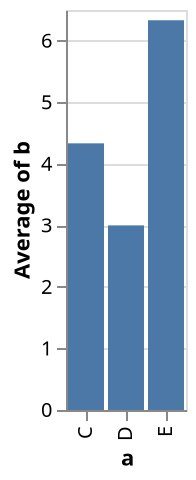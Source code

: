 {
   "$schema": "https://vega.github.io/schema/vega-lite/v4.json",
  "data": {
    "values": [
      {
        "a": "C",
        "b": 2
      },
      {
        "a": "C",
        "b": 7
      },
      {
        "a": "C",
        "b": 4
      },
      {
        "a": "D",
        "b": 1
      },
      {
        "a": "D",
        "b": 2
      },
      {
        "a": "D",
        "b": 6
      },
      {
        "a": "E",
        "b": 8
      },
      {
        "a": "E",
        "b": 4
      },
      {
        "a": "E",
        "b": 7
      }
    ]
  },
  "mark": "bar",
  "encoding": {
    "x": {
      "field": "a",
      "type": "nominal"
    },
    "y": {
      "aggregate": "average",
      "field": "b",
      "type": "quantitative"
    }
  },
  "config": {}
}
